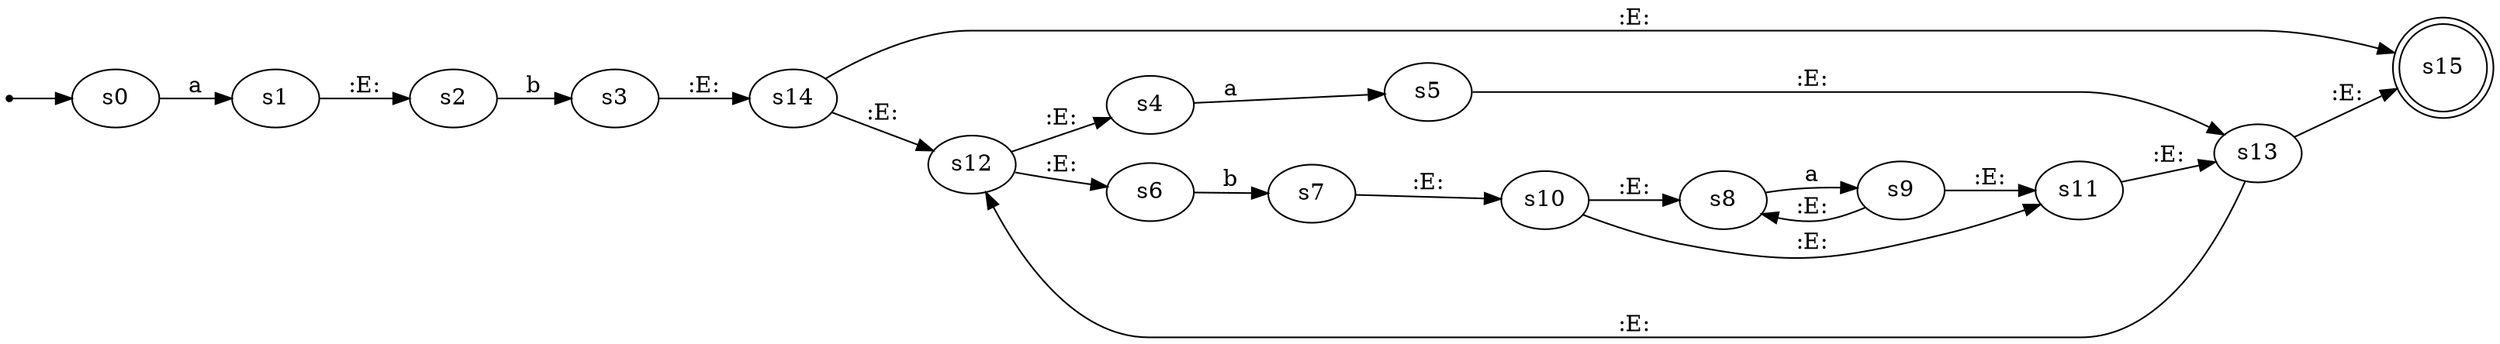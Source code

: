 digraph "graph" {
rankdir = LR;
start [shape=point]
start -> s0
s15[shape= doublecircle]
s0 -> s1 [label= "a"]
s2 -> s3 [label= "b"]
s1 -> s2 [label= ":E:"]
s4 -> s5 [label= "a"]
s6 -> s7 [label= "b"]
s8 -> s9 [label= "a"]
s10 -> s11 [label= ":E:"]
s10 -> s8 [label= ":E:"]
s9 -> s11 [label= ":E:"]
s9 -> s8 [label= ":E:"]
s7 -> s10 [label= ":E:"]
s12 -> s4 [label= ":E:"]
s12 -> s6 [label= ":E:"]
s5 -> s13 [label= ":E:"]
s11 -> s13 [label= ":E:"]
s14 -> s15 [label= ":E:"]
s14 -> s12 [label= ":E:"]
s13 -> s15 [label= ":E:"]
s13 -> s12 [label= ":E:"]
s3 -> s14 [label= ":E:"]
}